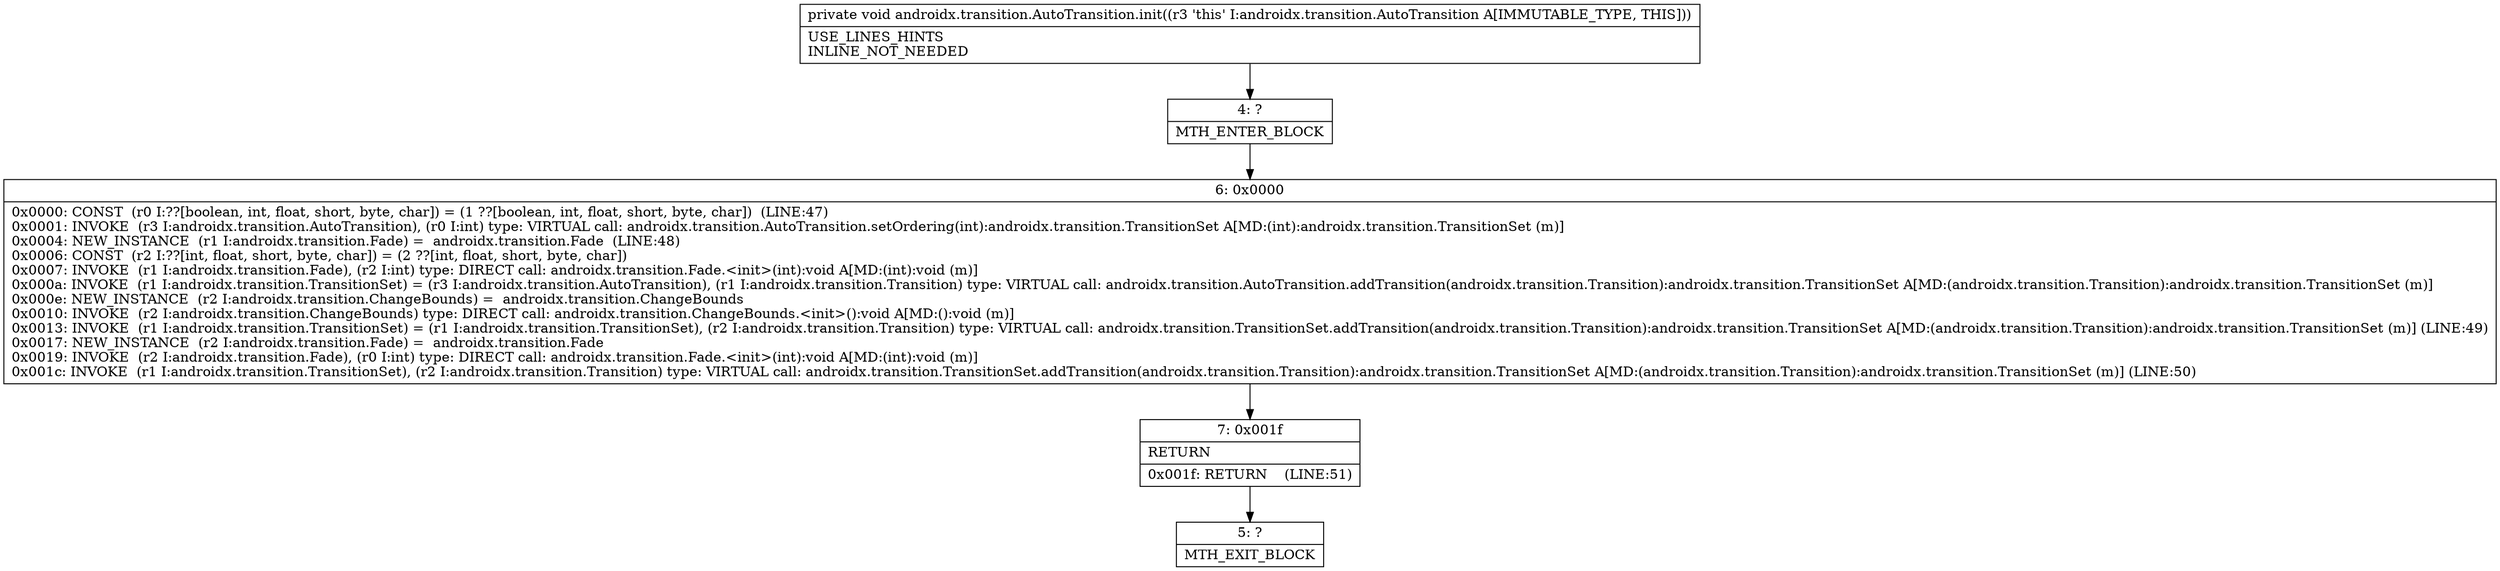digraph "CFG forandroidx.transition.AutoTransition.init()V" {
Node_4 [shape=record,label="{4\:\ ?|MTH_ENTER_BLOCK\l}"];
Node_6 [shape=record,label="{6\:\ 0x0000|0x0000: CONST  (r0 I:??[boolean, int, float, short, byte, char]) = (1 ??[boolean, int, float, short, byte, char])  (LINE:47)\l0x0001: INVOKE  (r3 I:androidx.transition.AutoTransition), (r0 I:int) type: VIRTUAL call: androidx.transition.AutoTransition.setOrdering(int):androidx.transition.TransitionSet A[MD:(int):androidx.transition.TransitionSet (m)]\l0x0004: NEW_INSTANCE  (r1 I:androidx.transition.Fade) =  androidx.transition.Fade  (LINE:48)\l0x0006: CONST  (r2 I:??[int, float, short, byte, char]) = (2 ??[int, float, short, byte, char]) \l0x0007: INVOKE  (r1 I:androidx.transition.Fade), (r2 I:int) type: DIRECT call: androidx.transition.Fade.\<init\>(int):void A[MD:(int):void (m)]\l0x000a: INVOKE  (r1 I:androidx.transition.TransitionSet) = (r3 I:androidx.transition.AutoTransition), (r1 I:androidx.transition.Transition) type: VIRTUAL call: androidx.transition.AutoTransition.addTransition(androidx.transition.Transition):androidx.transition.TransitionSet A[MD:(androidx.transition.Transition):androidx.transition.TransitionSet (m)]\l0x000e: NEW_INSTANCE  (r2 I:androidx.transition.ChangeBounds) =  androidx.transition.ChangeBounds \l0x0010: INVOKE  (r2 I:androidx.transition.ChangeBounds) type: DIRECT call: androidx.transition.ChangeBounds.\<init\>():void A[MD:():void (m)]\l0x0013: INVOKE  (r1 I:androidx.transition.TransitionSet) = (r1 I:androidx.transition.TransitionSet), (r2 I:androidx.transition.Transition) type: VIRTUAL call: androidx.transition.TransitionSet.addTransition(androidx.transition.Transition):androidx.transition.TransitionSet A[MD:(androidx.transition.Transition):androidx.transition.TransitionSet (m)] (LINE:49)\l0x0017: NEW_INSTANCE  (r2 I:androidx.transition.Fade) =  androidx.transition.Fade \l0x0019: INVOKE  (r2 I:androidx.transition.Fade), (r0 I:int) type: DIRECT call: androidx.transition.Fade.\<init\>(int):void A[MD:(int):void (m)]\l0x001c: INVOKE  (r1 I:androidx.transition.TransitionSet), (r2 I:androidx.transition.Transition) type: VIRTUAL call: androidx.transition.TransitionSet.addTransition(androidx.transition.Transition):androidx.transition.TransitionSet A[MD:(androidx.transition.Transition):androidx.transition.TransitionSet (m)] (LINE:50)\l}"];
Node_7 [shape=record,label="{7\:\ 0x001f|RETURN\l|0x001f: RETURN    (LINE:51)\l}"];
Node_5 [shape=record,label="{5\:\ ?|MTH_EXIT_BLOCK\l}"];
MethodNode[shape=record,label="{private void androidx.transition.AutoTransition.init((r3 'this' I:androidx.transition.AutoTransition A[IMMUTABLE_TYPE, THIS]))  | USE_LINES_HINTS\lINLINE_NOT_NEEDED\l}"];
MethodNode -> Node_4;Node_4 -> Node_6;
Node_6 -> Node_7;
Node_7 -> Node_5;
}

